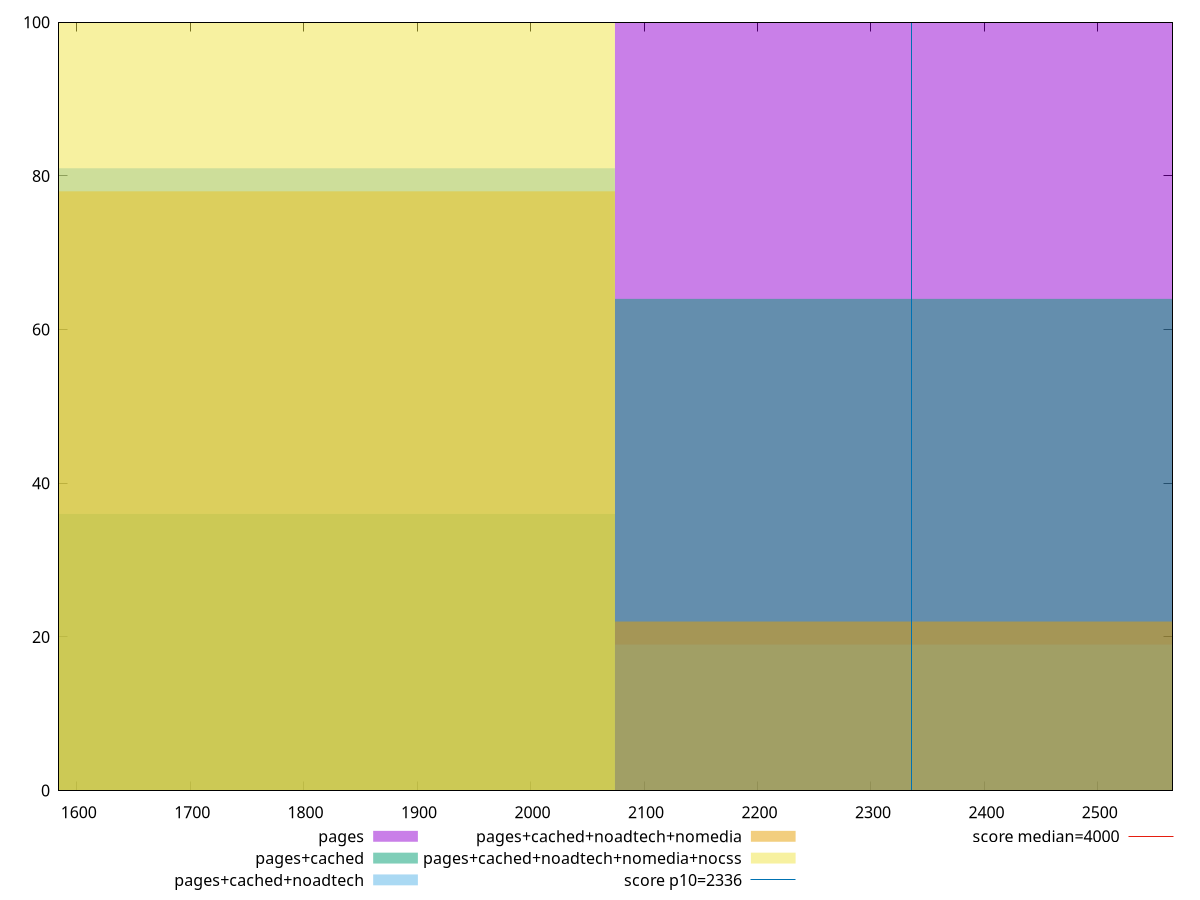 reset

$pages <<EOF
2370.688565124425 100
EOF

$pagesCached <<EOF
2370.688565124425 64
1778.016423843319 36
EOF

$pagesCachedNoadtech <<EOF
2370.688565124425 19
1778.016423843319 81
EOF

$pagesCachedNoadtechNomedia <<EOF
2370.688565124425 22
1778.016423843319 78
EOF

$pagesCachedNoadtechNomediaNocss <<EOF
1778.016423843319 100
EOF

set key outside below
set boxwidth 592.6721412811063
set xrange [1584.4194:2565.7765]
set yrange [0:100]
set trange [0:100]
set style fill transparent solid 0.5 noborder

set parametric
set terminal svg size 640, 530 enhanced background rgb 'white'
set output "report_00018_2021-02-10T15-25-16.877Z/first-contentful-paint/comparison/histogram/all_raw.svg"

plot $pages title "pages" with boxes, \
     $pagesCached title "pages+cached" with boxes, \
     $pagesCachedNoadtech title "pages+cached+noadtech" with boxes, \
     $pagesCachedNoadtechNomedia title "pages+cached+noadtech+nomedia" with boxes, \
     $pagesCachedNoadtechNomediaNocss title "pages+cached+noadtech+nomedia+nocss" with boxes, \
     2336,t title "score p10=2336", \
     4000,t title "score median=4000"

reset
